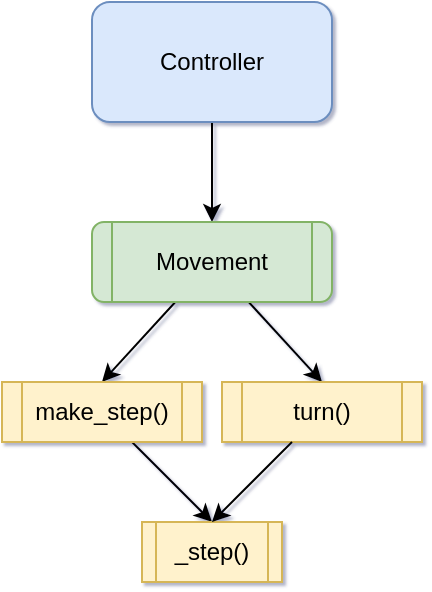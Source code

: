 <mxfile>
    <diagram id="8rzM9V2R7f7Hm8wj57Fe" name="Page-1">
        <mxGraphModel dx="563" dy="445" grid="1" gridSize="10" guides="1" tooltips="1" connect="1" arrows="1" fold="1" page="1" pageScale="1" pageWidth="1654" pageHeight="1169" background="none" math="0" shadow="1">
            <root>
                <mxCell id="0"/>
                <mxCell id="1" parent="0"/>
                <mxCell id="7" style="edgeStyle=none;html=1;entryX=0.5;entryY=0;entryDx=0;entryDy=0;" edge="1" parent="1" source="5" target="8">
                    <mxGeometry relative="1" as="geometry">
                        <mxPoint x="740" y="520" as="targetPoint"/>
                    </mxGeometry>
                </mxCell>
                <mxCell id="5" value="Controller" style="rounded=1;whiteSpace=wrap;html=1;fillColor=#dae8fc;strokeColor=#6c8ebf;" vertex="1" parent="1">
                    <mxGeometry x="680" y="410" width="120" height="60" as="geometry"/>
                </mxCell>
                <mxCell id="14" style="edgeStyle=none;html=1;entryX=0.5;entryY=0;entryDx=0;entryDy=0;" edge="1" parent="1" source="8" target="11">
                    <mxGeometry relative="1" as="geometry"/>
                </mxCell>
                <mxCell id="15" style="edgeStyle=none;html=1;entryX=0.5;entryY=0;entryDx=0;entryDy=0;" edge="1" parent="1" source="8" target="10">
                    <mxGeometry relative="1" as="geometry"/>
                </mxCell>
                <mxCell id="8" value="Movement" style="shape=process;whiteSpace=wrap;html=1;backgroundOutline=1;size=0.083;rounded=1;shadow=0;glass=0;fillColor=#d5e8d4;strokeColor=#82b366;" vertex="1" parent="1">
                    <mxGeometry x="680" y="520" width="120" height="40" as="geometry"/>
                </mxCell>
                <mxCell id="18" style="edgeStyle=none;html=1;entryX=0.5;entryY=0;entryDx=0;entryDy=0;" edge="1" parent="1" source="10" target="16">
                    <mxGeometry relative="1" as="geometry"/>
                </mxCell>
                <mxCell id="10" value="make_step()" style="shape=process;whiteSpace=wrap;html=1;backgroundOutline=1;fillColor=#fff2cc;strokeColor=#d6b656;" vertex="1" parent="1">
                    <mxGeometry x="635" y="600" width="100" height="30" as="geometry"/>
                </mxCell>
                <mxCell id="11" value="turn()" style="shape=process;whiteSpace=wrap;html=1;backgroundOutline=1;fillColor=#fff2cc;strokeColor=#d6b656;" vertex="1" parent="1">
                    <mxGeometry x="745" y="600" width="100" height="30" as="geometry"/>
                </mxCell>
                <mxCell id="16" value="_step()" style="shape=process;whiteSpace=wrap;html=1;backgroundOutline=1;fillColor=#fff2cc;strokeColor=#d6b656;" vertex="1" parent="1">
                    <mxGeometry x="705" y="670" width="70" height="30" as="geometry"/>
                </mxCell>
                <mxCell id="17" style="edgeStyle=none;html=1;entryX=0.5;entryY=0;entryDx=0;entryDy=0;" edge="1" parent="1" source="11" target="16">
                    <mxGeometry relative="1" as="geometry"/>
                </mxCell>
            </root>
        </mxGraphModel>
    </diagram>
</mxfile>